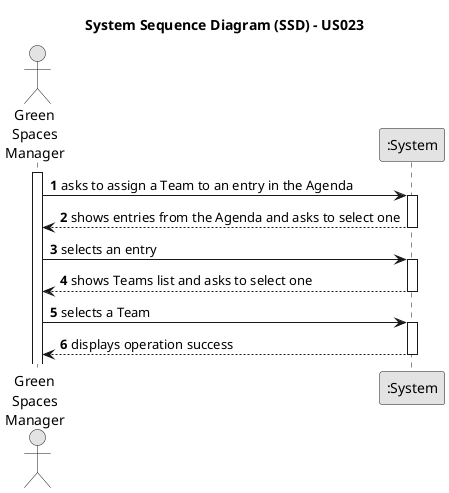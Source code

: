 @startuml
skinparam monochrome true
skinparam packageStyle rectangle
skinparam shadowing false

title System Sequence Diagram (SSD) - US023

autonumber

actor "Green\nSpaces\nManager" as GSM
participant ":System" as System

activate GSM

    GSM -> System : asks to assign a Team to an entry in the Agenda
    activate System

        System --> GSM : shows entries from the Agenda and asks to select one
    deactivate System

    GSM -> System : selects an entry
    activate System

        System --> GSM : shows Teams list and asks to select one
    deactivate System

    GSM -> System : selects a Team
    activate System

        System --> GSM : displays operation success
    deactivate System

@enduml